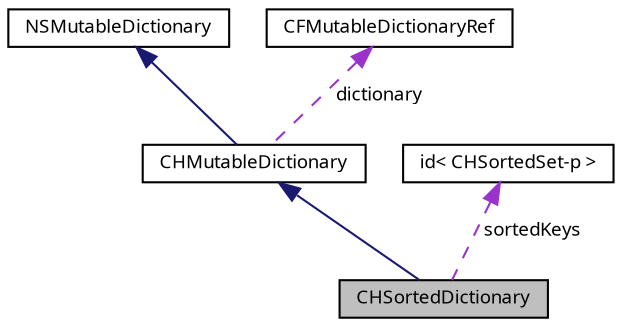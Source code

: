 digraph "CHSortedDictionary"
{
  bgcolor="transparent";
  edge [fontname="LucidaGrande",fontsize="9",labelfontname="LucidaGrande",labelfontsize="9"];
  node [fontname="LucidaGrande",fontsize="9",shape=record];
  Node1 [label="CHSortedDictionary",height=0.2,width=0.4,color="black", fillcolor="grey75", style="filled" fontcolor="black"];
  Node2 -> Node1 [dir="back",color="midnightblue",fontsize="9",style="solid",fontname="LucidaGrande"];
  Node2 [label="CHMutableDictionary",height=0.2,width=0.4,color="black",URL="$interface_c_h_mutable_dictionary.html",tooltip="A mutable dictionary class."];
  Node3 -> Node2 [dir="back",color="midnightblue",fontsize="9",style="solid",fontname="LucidaGrande"];
  Node3 [label="NSMutableDictionary",height=0.2,width=0.4,color="black",URL="/Users/pavellitvinenko/Documents/My Projects/LoopsequeDJ/App/Libraries/CHDataStructures/doxygen/doxygen-cocoa-tags.xml$http://developer.apple.com/mac/library/documentation/Cocoa/Reference/Foundation/Classes/NSMutableDictionary_Class/Reference/Reference.html"];
  Node4 -> Node2 [dir="back",color="darkorchid3",fontsize="9",style="dashed",label=" dictionary" ,fontname="LucidaGrande"];
  Node4 [label="CFMutableDictionaryRef",height=0.2,width=0.4,color="black",URL="/Users/pavellitvinenko/Documents/My Projects/LoopsequeDJ/App/Libraries/CHDataStructures/doxygen/doxygen-cocoa-tags.xml$http://developer.apple.com/mac/library/documentation/CoreFoundation/Reference/CFMutableDictionaryRef/Reference/Reference.html"];
  Node5 -> Node1 [dir="back",color="darkorchid3",fontsize="9",style="dashed",label=" sortedKeys" ,fontname="LucidaGrande"];
  Node5 [label="id\< CHSortedSet-p \>",height=0.2,width=0.4,color="black",URL="/Users/pavellitvinenko/Documents/My Projects/LoopsequeDJ/App/Libraries/CHDataStructures/doxygen/doxygen-cocoa-tags.xml$http://developer.apple.com/mac/library/documentation/Cocoa/Reference/ObjCRuntimeRef/Reference/reference.html"];
}
